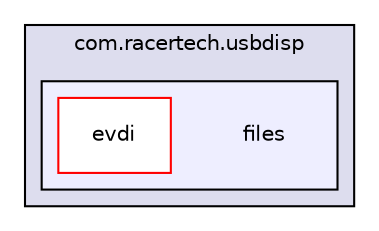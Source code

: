digraph "/home/odin/Desktop/program/learn/usbdisp_linux/libusbdisp/deb_install/com.racertech.usbdisp-1.0.0/opt/apps/com.racertech.usbdisp/files" {
  compound=true
  node [ fontsize="10", fontname="Helvetica"];
  edge [ labelfontsize="10", labelfontname="Helvetica"];
  subgraph clusterdir_dbfe33686d272da549b3c20b65f4ce86 {
    graph [ bgcolor="#ddddee", pencolor="black", label="com.racertech.usbdisp" fontname="Helvetica", fontsize="10", URL="dir_dbfe33686d272da549b3c20b65f4ce86.html"]
  subgraph clusterdir_3841f109116f42dd392128f3ef1fd8f2 {
    graph [ bgcolor="#eeeeff", pencolor="black", label="" URL="dir_3841f109116f42dd392128f3ef1fd8f2.html"];
    dir_3841f109116f42dd392128f3ef1fd8f2 [shape=plaintext label="files"];
  dir_34dd691e212b3ada139d2c78e6bc9b51 [shape=box label="evdi" fillcolor="white" style="filled" color="red" URL="dir_34dd691e212b3ada139d2c78e6bc9b51.html"];
  }
  }
}
